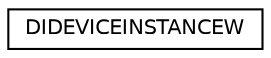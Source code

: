 digraph "Graphical Class Hierarchy"
{
 // LATEX_PDF_SIZE
  edge [fontname="Helvetica",fontsize="10",labelfontname="Helvetica",labelfontsize="10"];
  node [fontname="Helvetica",fontsize="10",shape=record];
  rankdir="LR";
  Node0 [label="DIDEVICEINSTANCEW",height=0.2,width=0.4,color="black", fillcolor="white", style="filled",URL="$structDIDEVICEINSTANCEW.html",tooltip=" "];
}
